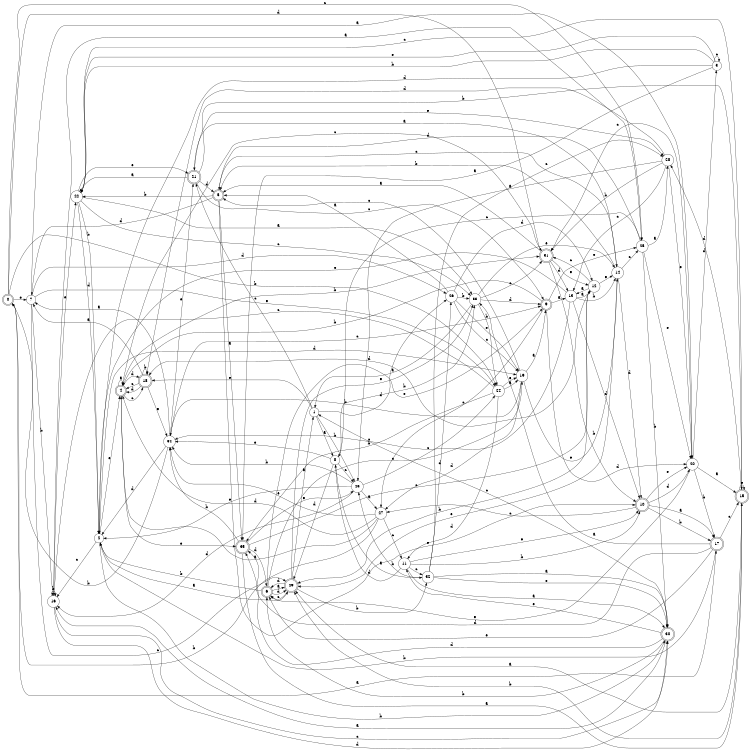 digraph n29_10 {
__start0 [label="" shape="none"];

rankdir=LR;
size="8,5";

s0 [style="rounded,filled", color="black", fillcolor="white" shape="doublecircle", label="0"];
s1 [style="filled", color="black", fillcolor="white" shape="circle", label="1"];
s2 [style="filled", color="black", fillcolor="white" shape="circle", label="2"];
s3 [style="filled", color="black", fillcolor="white" shape="circle", label="3"];
s4 [style="rounded,filled", color="black", fillcolor="white" shape="doublecircle", label="4"];
s5 [style="rounded,filled", color="black", fillcolor="white" shape="doublecircle", label="5"];
s6 [style="rounded,filled", color="black", fillcolor="white" shape="doublecircle", label="6"];
s7 [style="filled", color="black", fillcolor="white" shape="circle", label="7"];
s8 [style="filled", color="black", fillcolor="white" shape="circle", label="8"];
s9 [style="rounded,filled", color="black", fillcolor="white" shape="doublecircle", label="9"];
s10 [style="rounded,filled", color="black", fillcolor="white" shape="doublecircle", label="10"];
s11 [style="filled", color="black", fillcolor="white" shape="circle", label="11"];
s12 [style="filled", color="black", fillcolor="white" shape="circle", label="12"];
s13 [style="filled", color="black", fillcolor="white" shape="circle", label="13"];
s14 [style="filled", color="black", fillcolor="white" shape="circle", label="14"];
s15 [style="rounded,filled", color="black", fillcolor="white" shape="doublecircle", label="15"];
s16 [style="filled", color="black", fillcolor="white" shape="circle", label="16"];
s17 [style="rounded,filled", color="black", fillcolor="white" shape="doublecircle", label="17"];
s18 [style="rounded,filled", color="black", fillcolor="white" shape="doublecircle", label="18"];
s19 [style="filled", color="black", fillcolor="white" shape="circle", label="19"];
s20 [style="filled", color="black", fillcolor="white" shape="circle", label="20"];
s21 [style="rounded,filled", color="black", fillcolor="white" shape="doublecircle", label="21"];
s22 [style="filled", color="black", fillcolor="white" shape="circle", label="22"];
s23 [style="filled", color="black", fillcolor="white" shape="circle", label="23"];
s24 [style="filled", color="black", fillcolor="white" shape="circle", label="24"];
s25 [style="filled", color="black", fillcolor="white" shape="circle", label="25"];
s26 [style="filled", color="black", fillcolor="white" shape="circle", label="26"];
s27 [style="filled", color="black", fillcolor="white" shape="circle", label="27"];
s28 [style="filled", color="black", fillcolor="white" shape="circle", label="28"];
s29 [style="rounded,filled", color="black", fillcolor="white" shape="doublecircle", label="29"];
s30 [style="rounded,filled", color="black", fillcolor="white" shape="doublecircle", label="30"];
s31 [style="rounded,filled", color="black", fillcolor="white" shape="doublecircle", label="31"];
s32 [style="filled", color="black", fillcolor="white" shape="circle", label="32"];
s33 [style="filled", color="black", fillcolor="white" shape="circle", label="33"];
s34 [style="filled", color="black", fillcolor="white" shape="circle", label="34"];
s35 [style="rounded,filled", color="black", fillcolor="white" shape="doublecircle", label="35"];
s0 -> s17 [label="a"];
s0 -> s24 [label="b"];
s0 -> s25 [label="c"];
s0 -> s31 [label="d"];
s0 -> s7 [label="e"];
s1 -> s8 [label="a"];
s1 -> s23 [label="b"];
s1 -> s21 [label="c"];
s1 -> s26 [label="d"];
s1 -> s18 [label="e"];
s2 -> s29 [label="a"];
s2 -> s30 [label="b"];
s2 -> s16 [label="c"];
s2 -> s19 [label="d"];
s2 -> s4 [label="e"];
s3 -> s35 [label="a"];
s3 -> s22 [label="b"];
s3 -> s3 [label="c"];
s3 -> s2 [label="d"];
s3 -> s22 [label="e"];
s4 -> s4 [label="a"];
s4 -> s31 [label="b"];
s4 -> s18 [label="c"];
s4 -> s18 [label="d"];
s4 -> s35 [label="e"];
s5 -> s35 [label="a"];
s5 -> s22 [label="b"];
s5 -> s14 [label="c"];
s5 -> s7 [label="d"];
s5 -> s10 [label="e"];
s6 -> s29 [label="a"];
s6 -> s2 [label="b"];
s6 -> s19 [label="c"];
s6 -> s29 [label="d"];
s6 -> s9 [label="e"];
s7 -> s20 [label="a"];
s7 -> s16 [label="b"];
s7 -> s29 [label="c"];
s7 -> s26 [label="d"];
s7 -> s24 [label="e"];
s8 -> s32 [label="a"];
s8 -> s33 [label="b"];
s8 -> s23 [label="c"];
s8 -> s29 [label="d"];
s8 -> s34 [label="e"];
s9 -> s13 [label="a"];
s9 -> s4 [label="b"];
s9 -> s27 [label="c"];
s9 -> s20 [label="d"];
s9 -> s25 [label="e"];
s10 -> s17 [label="a"];
s10 -> s17 [label="b"];
s10 -> s27 [label="c"];
s10 -> s20 [label="d"];
s10 -> s20 [label="e"];
s11 -> s30 [label="a"];
s11 -> s10 [label="b"];
s11 -> s32 [label="c"];
s11 -> s8 [label="d"];
s11 -> s10 [label="e"];
s12 -> s13 [label="a"];
s12 -> s29 [label="b"];
s12 -> s31 [label="c"];
s12 -> s18 [label="d"];
s12 -> s14 [label="e"];
s13 -> s12 [label="a"];
s13 -> s14 [label="b"];
s13 -> s34 [label="c"];
s13 -> s10 [label="d"];
s13 -> s2 [label="e"];
s14 -> s21 [label="a"];
s14 -> s5 [label="b"];
s14 -> s25 [label="c"];
s14 -> s10 [label="d"];
s14 -> s29 [label="e"];
s15 -> s29 [label="a"];
s15 -> s29 [label="b"];
s15 -> s22 [label="c"];
s15 -> s28 [label="d"];
s15 -> s15 [label="e"];
s16 -> s25 [label="a"];
s16 -> s16 [label="b"];
s16 -> s30 [label="c"];
s16 -> s30 [label="d"];
s16 -> s22 [label="e"];
s17 -> s33 [label="a"];
s17 -> s2 [label="b"];
s17 -> s15 [label="c"];
s17 -> s35 [label="d"];
s17 -> s6 [label="e"];
s18 -> s7 [label="a"];
s18 -> s18 [label="b"];
s18 -> s4 [label="c"];
s18 -> s4 [label="d"];
s18 -> s34 [label="e"];
s19 -> s9 [label="a"];
s19 -> s34 [label="b"];
s19 -> s5 [label="c"];
s19 -> s27 [label="d"];
s19 -> s14 [label="e"];
s20 -> s15 [label="a"];
s20 -> s17 [label="b"];
s20 -> s31 [label="c"];
s20 -> s3 [label="d"];
s20 -> s6 [label="e"];
s21 -> s22 [label="a"];
s21 -> s15 [label="b"];
s21 -> s9 [label="c"];
s21 -> s5 [label="d"];
s21 -> s28 [label="e"];
s22 -> s33 [label="a"];
s22 -> s2 [label="b"];
s22 -> s33 [label="c"];
s22 -> s2 [label="d"];
s22 -> s21 [label="e"];
s23 -> s27 [label="a"];
s23 -> s34 [label="b"];
s23 -> s24 [label="c"];
s23 -> s16 [label="d"];
s23 -> s2 [label="e"];
s24 -> s19 [label="a"];
s24 -> s35 [label="b"];
s24 -> s16 [label="c"];
s24 -> s11 [label="d"];
s24 -> s19 [label="e"];
s25 -> s28 [label="a"];
s25 -> s30 [label="b"];
s25 -> s8 [label="c"];
s25 -> s5 [label="d"];
s25 -> s20 [label="e"];
s26 -> s5 [label="a"];
s26 -> s33 [label="b"];
s26 -> s19 [label="c"];
s26 -> s12 [label="d"];
s26 -> s19 [label="e"];
s27 -> s4 [label="a"];
s27 -> s0 [label="b"];
s27 -> s11 [label="c"];
s27 -> s4 [label="d"];
s27 -> s34 [label="e"];
s28 -> s23 [label="a"];
s28 -> s31 [label="b"];
s28 -> s13 [label="c"];
s28 -> s18 [label="d"];
s28 -> s20 [label="e"];
s29 -> s1 [label="a"];
s29 -> s32 [label="b"];
s29 -> s6 [label="c"];
s29 -> s6 [label="d"];
s29 -> s33 [label="e"];
s30 -> s16 [label="a"];
s30 -> s6 [label="b"];
s30 -> s1 [label="c"];
s30 -> s35 [label="d"];
s30 -> s11 [label="e"];
s31 -> s5 [label="a"];
s31 -> s10 [label="b"];
s31 -> s4 [label="c"];
s31 -> s13 [label="d"];
s31 -> s12 [label="e"];
s32 -> s30 [label="a"];
s32 -> s23 [label="b"];
s32 -> s28 [label="c"];
s32 -> s26 [label="d"];
s32 -> s30 [label="e"];
s33 -> s1 [label="a"];
s33 -> s24 [label="b"];
s33 -> s31 [label="c"];
s33 -> s9 [label="d"];
s33 -> s14 [label="e"];
s34 -> s7 [label="a"];
s34 -> s0 [label="b"];
s34 -> s9 [label="c"];
s34 -> s2 [label="d"];
s34 -> s21 [label="e"];
s35 -> s15 [label="a"];
s35 -> s34 [label="b"];
s35 -> s12 [label="c"];
s35 -> s6 [label="d"];
s35 -> s23 [label="e"];

}